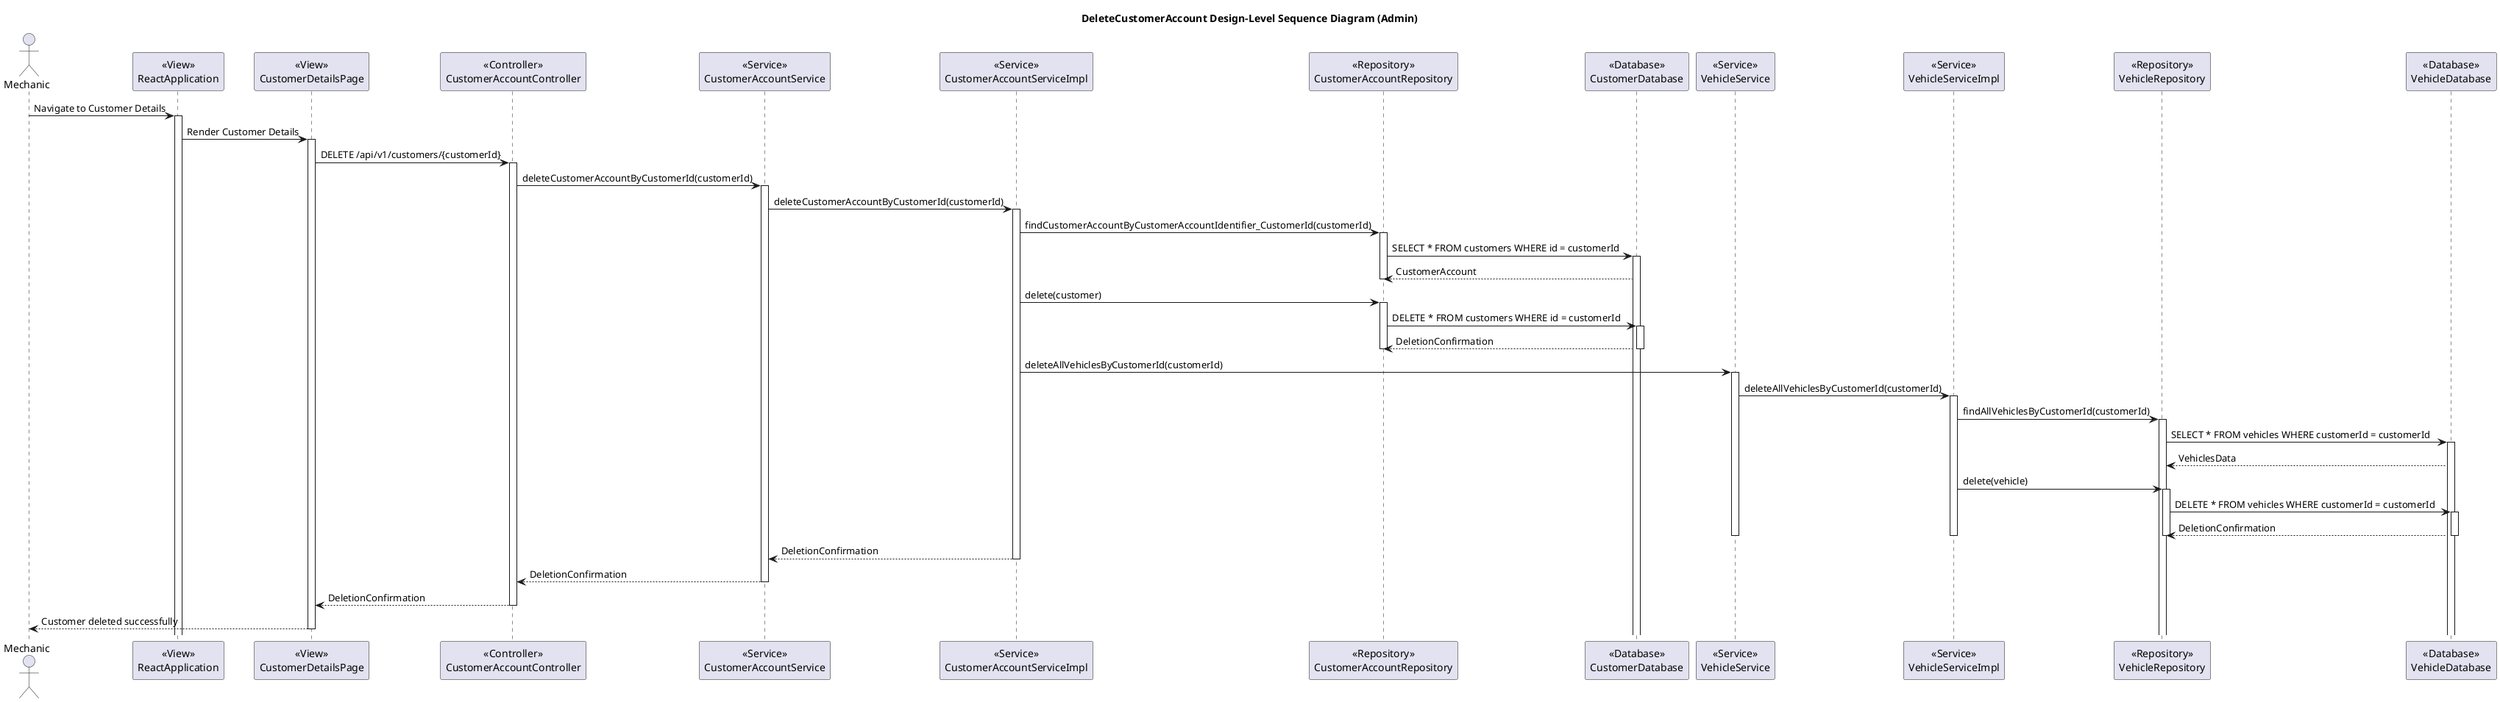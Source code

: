 @startuml

title DeleteCustomerAccount Design-Level Sequence Diagram (Admin)

actor Mechanic

participant ReactApplication as "<<View>>\nReactApplication"
participant CustomerDetailsPage as "<<View>>\nCustomerDetailsPage"
participant CustomerAccountController as "<<Controller>>\nCustomerAccountController"
participant CustomerAccountService as "<<Service>>\nCustomerAccountService"
participant CustomerAccountServiceImpl as "<<Service>>\nCustomerAccountServiceImpl"
participant CustomerAccountRepository as "<<Repository>>\nCustomerAccountRepository"
participant CustomerDatabase as "<<Database>>\nCustomerDatabase"
participant VehicleService as "<<Service>>\nVehicleService"
participant VehicleServiceImpl as "<<Service>>\nVehicleServiceImpl"
participant VehicleRepository as "<<Repository>>\nVehicleRepository"
participant VehicleDatabase as "<<Database>>\nVehicleDatabase"

Mechanic -> ReactApplication: Navigate to Customer Details
activate ReactApplication

ReactApplication -> CustomerDetailsPage: Render Customer Details
activate CustomerDetailsPage

CustomerDetailsPage -> CustomerAccountController: DELETE /api/v1/customers/{customerId}
activate CustomerAccountController

CustomerAccountController -> CustomerAccountService: deleteCustomerAccountByCustomerId(customerId)
activate CustomerAccountService

CustomerAccountService -> CustomerAccountServiceImpl: deleteCustomerAccountByCustomerId(customerId)
activate CustomerAccountServiceImpl

CustomerAccountServiceImpl -> CustomerAccountRepository: findCustomerAccountByCustomerAccountIdentifier_CustomerId(customerId)
activate CustomerAccountRepository

CustomerAccountRepository -> CustomerDatabase: SELECT * FROM customers WHERE id = customerId
activate CustomerDatabase

CustomerDatabase --> CustomerAccountRepository: CustomerAccount

deactivate CustomerAccountRepository

CustomerAccountServiceImpl -> CustomerAccountRepository: delete(customer)
activate CustomerAccountRepository

CustomerAccountRepository -> CustomerDatabase: DELETE * FROM customers WHERE id = customerId
activate CustomerDatabase

CustomerDatabase --> CustomerAccountRepository: DeletionConfirmation

deactivate CustomerAccountRepository
deactivate CustomerDatabase

CustomerAccountServiceImpl -> VehicleService: deleteAllVehiclesByCustomerId(customerId)
activate VehicleService

VehicleService -> VehicleServiceImpl: deleteAllVehiclesByCustomerId(customerId)
activate VehicleServiceImpl

VehicleServiceImpl -> VehicleRepository: findAllVehiclesByCustomerId(customerId)
activate VehicleRepository

VehicleRepository -> VehicleDatabase: SELECT * FROM vehicles WHERE customerId = customerId
activate VehicleDatabase

VehicleDatabase --> VehicleRepository: VehiclesData

VehicleServiceImpl -> VehicleRepository: delete(vehicle)
activate VehicleRepository

VehicleRepository -> VehicleDatabase: DELETE * FROM vehicles WHERE customerId = customerId
activate VehicleDatabase

VehicleDatabase --> VehicleRepository: DeletionConfirmation

deactivate VehicleRepository
deactivate VehicleDatabase

deactivate VehicleServiceImpl
deactivate VehicleService

CustomerAccountServiceImpl --> CustomerAccountService: DeletionConfirmation
deactivate CustomerAccountServiceImpl

CustomerAccountService --> CustomerAccountController: DeletionConfirmation
deactivate CustomerAccountService

CustomerAccountController --> CustomerDetailsPage: DeletionConfirmation
deactivate CustomerAccountController

CustomerDetailsPage --> Mechanic: Customer deleted successfully
deactivate CustomerDetailsPage

@enduml
